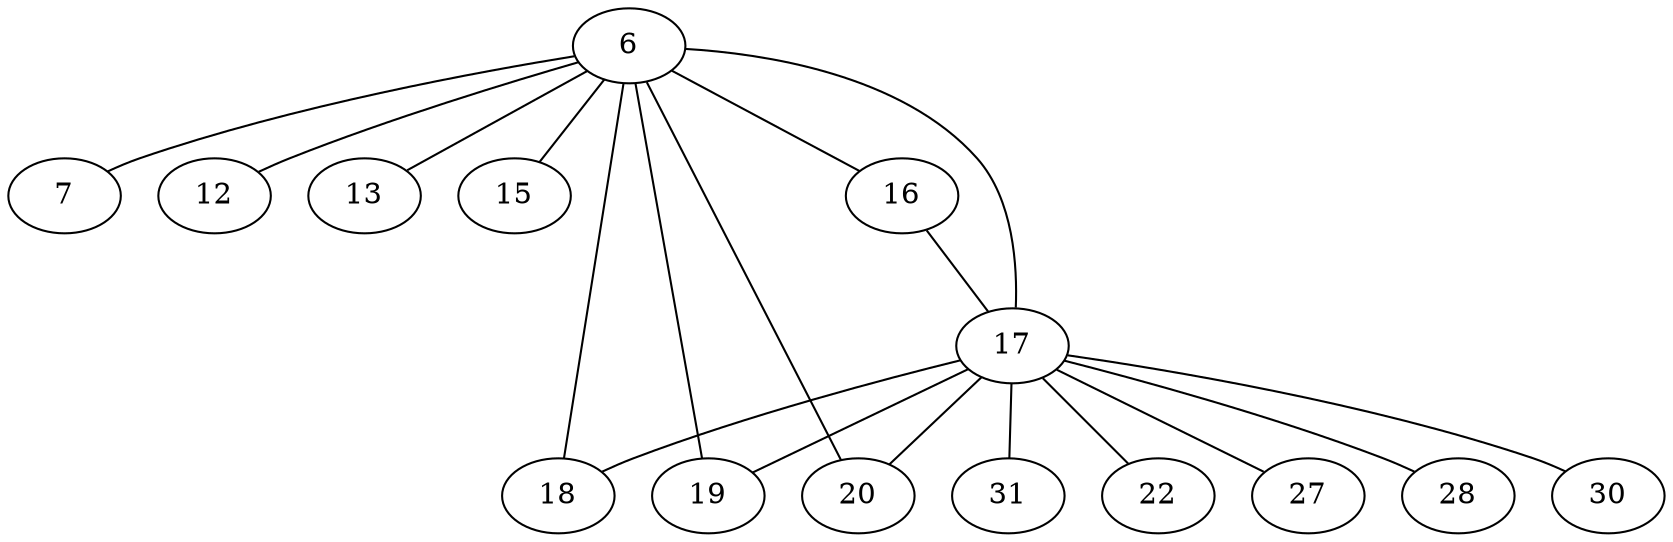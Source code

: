 strict graph{
6 -- 7
6 -- 12
6 -- 13
6 -- 15
6 -- 16
16 -- 17
6 -- 17
17 -- 18
6 -- 18
17 -- 19
6 -- 19
17 -- 20
6 -- 20
17 -- 22
17 -- 27
17 -- 28
17 -- 30
17 -- 31
}
